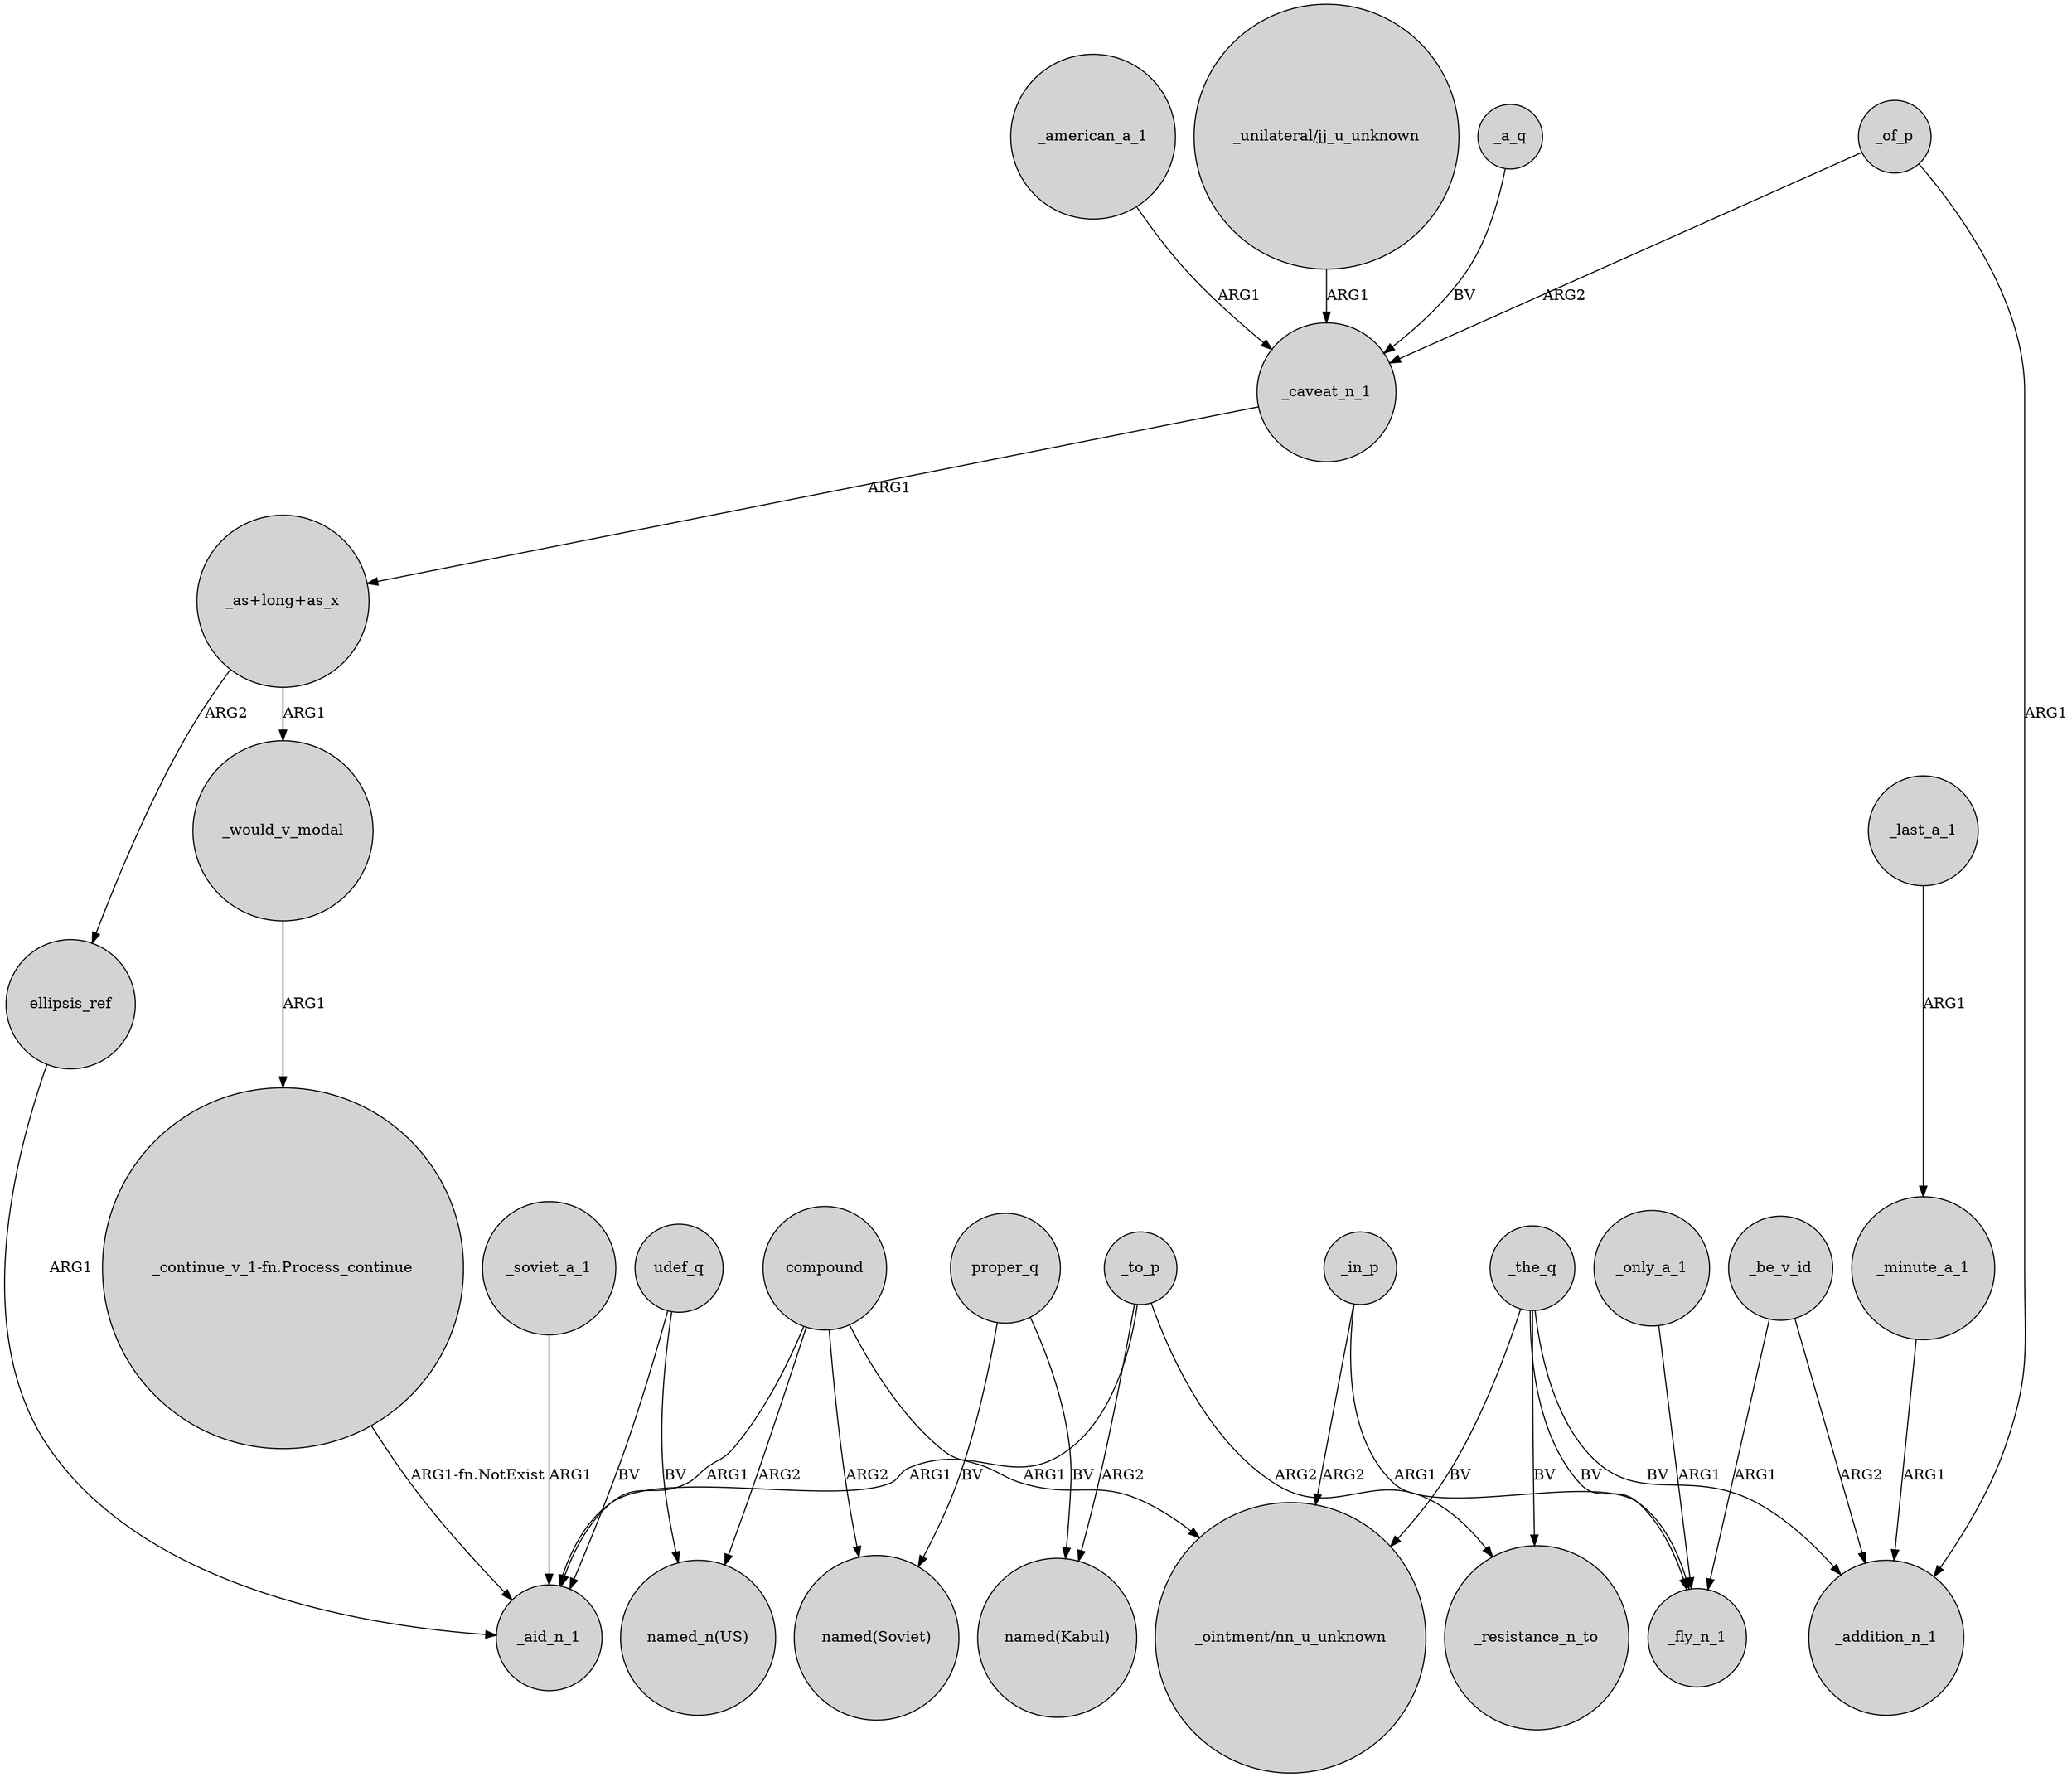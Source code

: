 digraph {
	node [shape=circle style=filled]
	_minute_a_1 -> _addition_n_1 [label=ARG1]
	_american_a_1 -> _caveat_n_1 [label=ARG1]
	"_continue_v_1-fn.Process_continue" -> _aid_n_1 [label="ARG1-fn.NotExist"]
	udef_q -> "named_n(US)" [label=BV]
	compound -> "_ointment/nn_u_unknown" [label=ARG1]
	_of_p -> _caveat_n_1 [label=ARG2]
	_in_p -> _fly_n_1 [label=ARG1]
	_the_q -> _fly_n_1 [label=BV]
	"_unilateral/jj_u_unknown" -> _caveat_n_1 [label=ARG1]
	_the_q -> _resistance_n_to [label=BV]
	proper_q -> "named(Soviet)" [label=BV]
	compound -> "named_n(US)" [label=ARG2]
	compound -> _aid_n_1 [label=ARG1]
	_would_v_modal -> "_continue_v_1-fn.Process_continue" [label=ARG1]
	_to_p -> "named(Kabul)" [label=ARG2]
	_last_a_1 -> _minute_a_1 [label=ARG1]
	_the_q -> "_ointment/nn_u_unknown" [label=BV]
	_caveat_n_1 -> "_as+long+as_x" [label=ARG1]
	"_as+long+as_x" -> ellipsis_ref [label=ARG2]
	_soviet_a_1 -> _aid_n_1 [label=ARG1]
	"_as+long+as_x" -> _would_v_modal [label=ARG1]
	compound -> "named(Soviet)" [label=ARG2]
	_the_q -> _addition_n_1 [label=BV]
	_to_p -> _resistance_n_to [label=ARG2]
	_a_q -> _caveat_n_1 [label=BV]
	udef_q -> _aid_n_1 [label=BV]
	_be_v_id -> _addition_n_1 [label=ARG2]
	_of_p -> _addition_n_1 [label=ARG1]
	_in_p -> "_ointment/nn_u_unknown" [label=ARG2]
	proper_q -> "named(Kabul)" [label=BV]
	ellipsis_ref -> _aid_n_1 [label=ARG1]
	_only_a_1 -> _fly_n_1 [label=ARG1]
	_to_p -> _aid_n_1 [label=ARG1]
	_be_v_id -> _fly_n_1 [label=ARG1]
}
